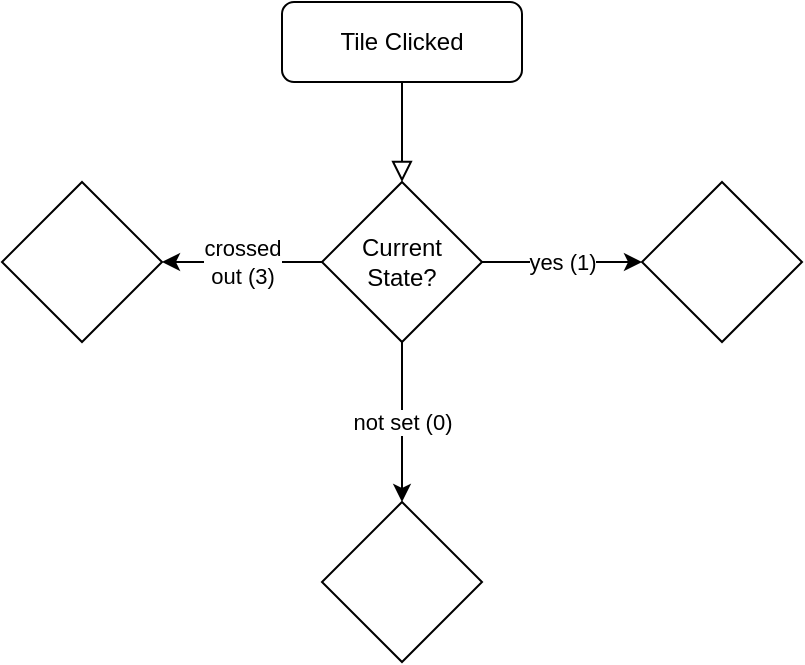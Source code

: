<mxfile version="22.1.16" type="github">
  <diagram id="C5RBs43oDa-KdzZeNtuy" name="Page-1">
    <mxGraphModel dx="1434" dy="774" grid="1" gridSize="10" guides="1" tooltips="1" connect="1" arrows="1" fold="1" page="1" pageScale="1" pageWidth="827" pageHeight="1169" math="0" shadow="0">
      <root>
        <mxCell id="WIyWlLk6GJQsqaUBKTNV-0" />
        <mxCell id="WIyWlLk6GJQsqaUBKTNV-1" parent="WIyWlLk6GJQsqaUBKTNV-0" />
        <mxCell id="WIyWlLk6GJQsqaUBKTNV-2" value="" style="rounded=0;html=1;jettySize=auto;orthogonalLoop=1;fontSize=11;endArrow=block;endFill=0;endSize=8;strokeWidth=1;shadow=0;labelBackgroundColor=none;edgeStyle=orthogonalEdgeStyle;" parent="WIyWlLk6GJQsqaUBKTNV-1" source="WIyWlLk6GJQsqaUBKTNV-3" edge="1">
          <mxGeometry relative="1" as="geometry">
            <mxPoint x="414" y="140" as="targetPoint" />
          </mxGeometry>
        </mxCell>
        <mxCell id="WIyWlLk6GJQsqaUBKTNV-3" value="Tile Clicked" style="rounded=1;whiteSpace=wrap;html=1;fontSize=12;glass=0;strokeWidth=1;shadow=0;" parent="WIyWlLk6GJQsqaUBKTNV-1" vertex="1">
          <mxGeometry x="354" y="50" width="120" height="40" as="geometry" />
        </mxCell>
        <mxCell id="XAmubxaL904DPdNKJVV7-5" value="yes (1)" style="edgeStyle=orthogonalEdgeStyle;rounded=0;orthogonalLoop=1;jettySize=auto;html=1;" edge="1" parent="WIyWlLk6GJQsqaUBKTNV-1" source="XAmubxaL904DPdNKJVV7-1" target="XAmubxaL904DPdNKJVV7-4">
          <mxGeometry relative="1" as="geometry" />
        </mxCell>
        <mxCell id="XAmubxaL904DPdNKJVV7-7" value="not set (0)" style="edgeStyle=orthogonalEdgeStyle;rounded=0;orthogonalLoop=1;jettySize=auto;html=1;" edge="1" parent="WIyWlLk6GJQsqaUBKTNV-1" source="XAmubxaL904DPdNKJVV7-1" target="XAmubxaL904DPdNKJVV7-6">
          <mxGeometry relative="1" as="geometry" />
        </mxCell>
        <mxCell id="XAmubxaL904DPdNKJVV7-9" value="&lt;div&gt;crossed&lt;/div&gt;&lt;div&gt;out (3)&lt;br&gt;&lt;/div&gt;" style="edgeStyle=orthogonalEdgeStyle;rounded=0;orthogonalLoop=1;jettySize=auto;html=1;" edge="1" parent="WIyWlLk6GJQsqaUBKTNV-1" source="XAmubxaL904DPdNKJVV7-1" target="XAmubxaL904DPdNKJVV7-8">
          <mxGeometry relative="1" as="geometry" />
        </mxCell>
        <mxCell id="XAmubxaL904DPdNKJVV7-1" value="&lt;div&gt;Current&lt;/div&gt;&lt;div&gt;State?&lt;/div&gt;" style="rhombus;whiteSpace=wrap;html=1;" vertex="1" parent="WIyWlLk6GJQsqaUBKTNV-1">
          <mxGeometry x="374" y="140" width="80" height="80" as="geometry" />
        </mxCell>
        <mxCell id="XAmubxaL904DPdNKJVV7-4" value="" style="rhombus;whiteSpace=wrap;html=1;" vertex="1" parent="WIyWlLk6GJQsqaUBKTNV-1">
          <mxGeometry x="534" y="140" width="80" height="80" as="geometry" />
        </mxCell>
        <mxCell id="XAmubxaL904DPdNKJVV7-6" value="" style="rhombus;whiteSpace=wrap;html=1;" vertex="1" parent="WIyWlLk6GJQsqaUBKTNV-1">
          <mxGeometry x="374" y="300" width="80" height="80" as="geometry" />
        </mxCell>
        <mxCell id="XAmubxaL904DPdNKJVV7-8" value="" style="rhombus;whiteSpace=wrap;html=1;" vertex="1" parent="WIyWlLk6GJQsqaUBKTNV-1">
          <mxGeometry x="214" y="140" width="80" height="80" as="geometry" />
        </mxCell>
      </root>
    </mxGraphModel>
  </diagram>
</mxfile>
